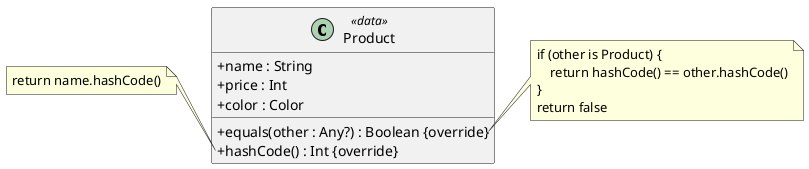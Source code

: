 @startuml Product

skinparam ClassAttributeIconSize 0

class Product <<data>> {
    +name : String
    +price : Int
    +color : Color
    
    +equals(other : Any?) : Boolean {override} 
    +hashCode() : Int {override} 
}

note right of Product::equals
    if (other is Product) {
        return hashCode() == other.hashCode()
    }
    return false
end note

note left of Product::hashCode
    return name.hashCode()
end note
@enduml